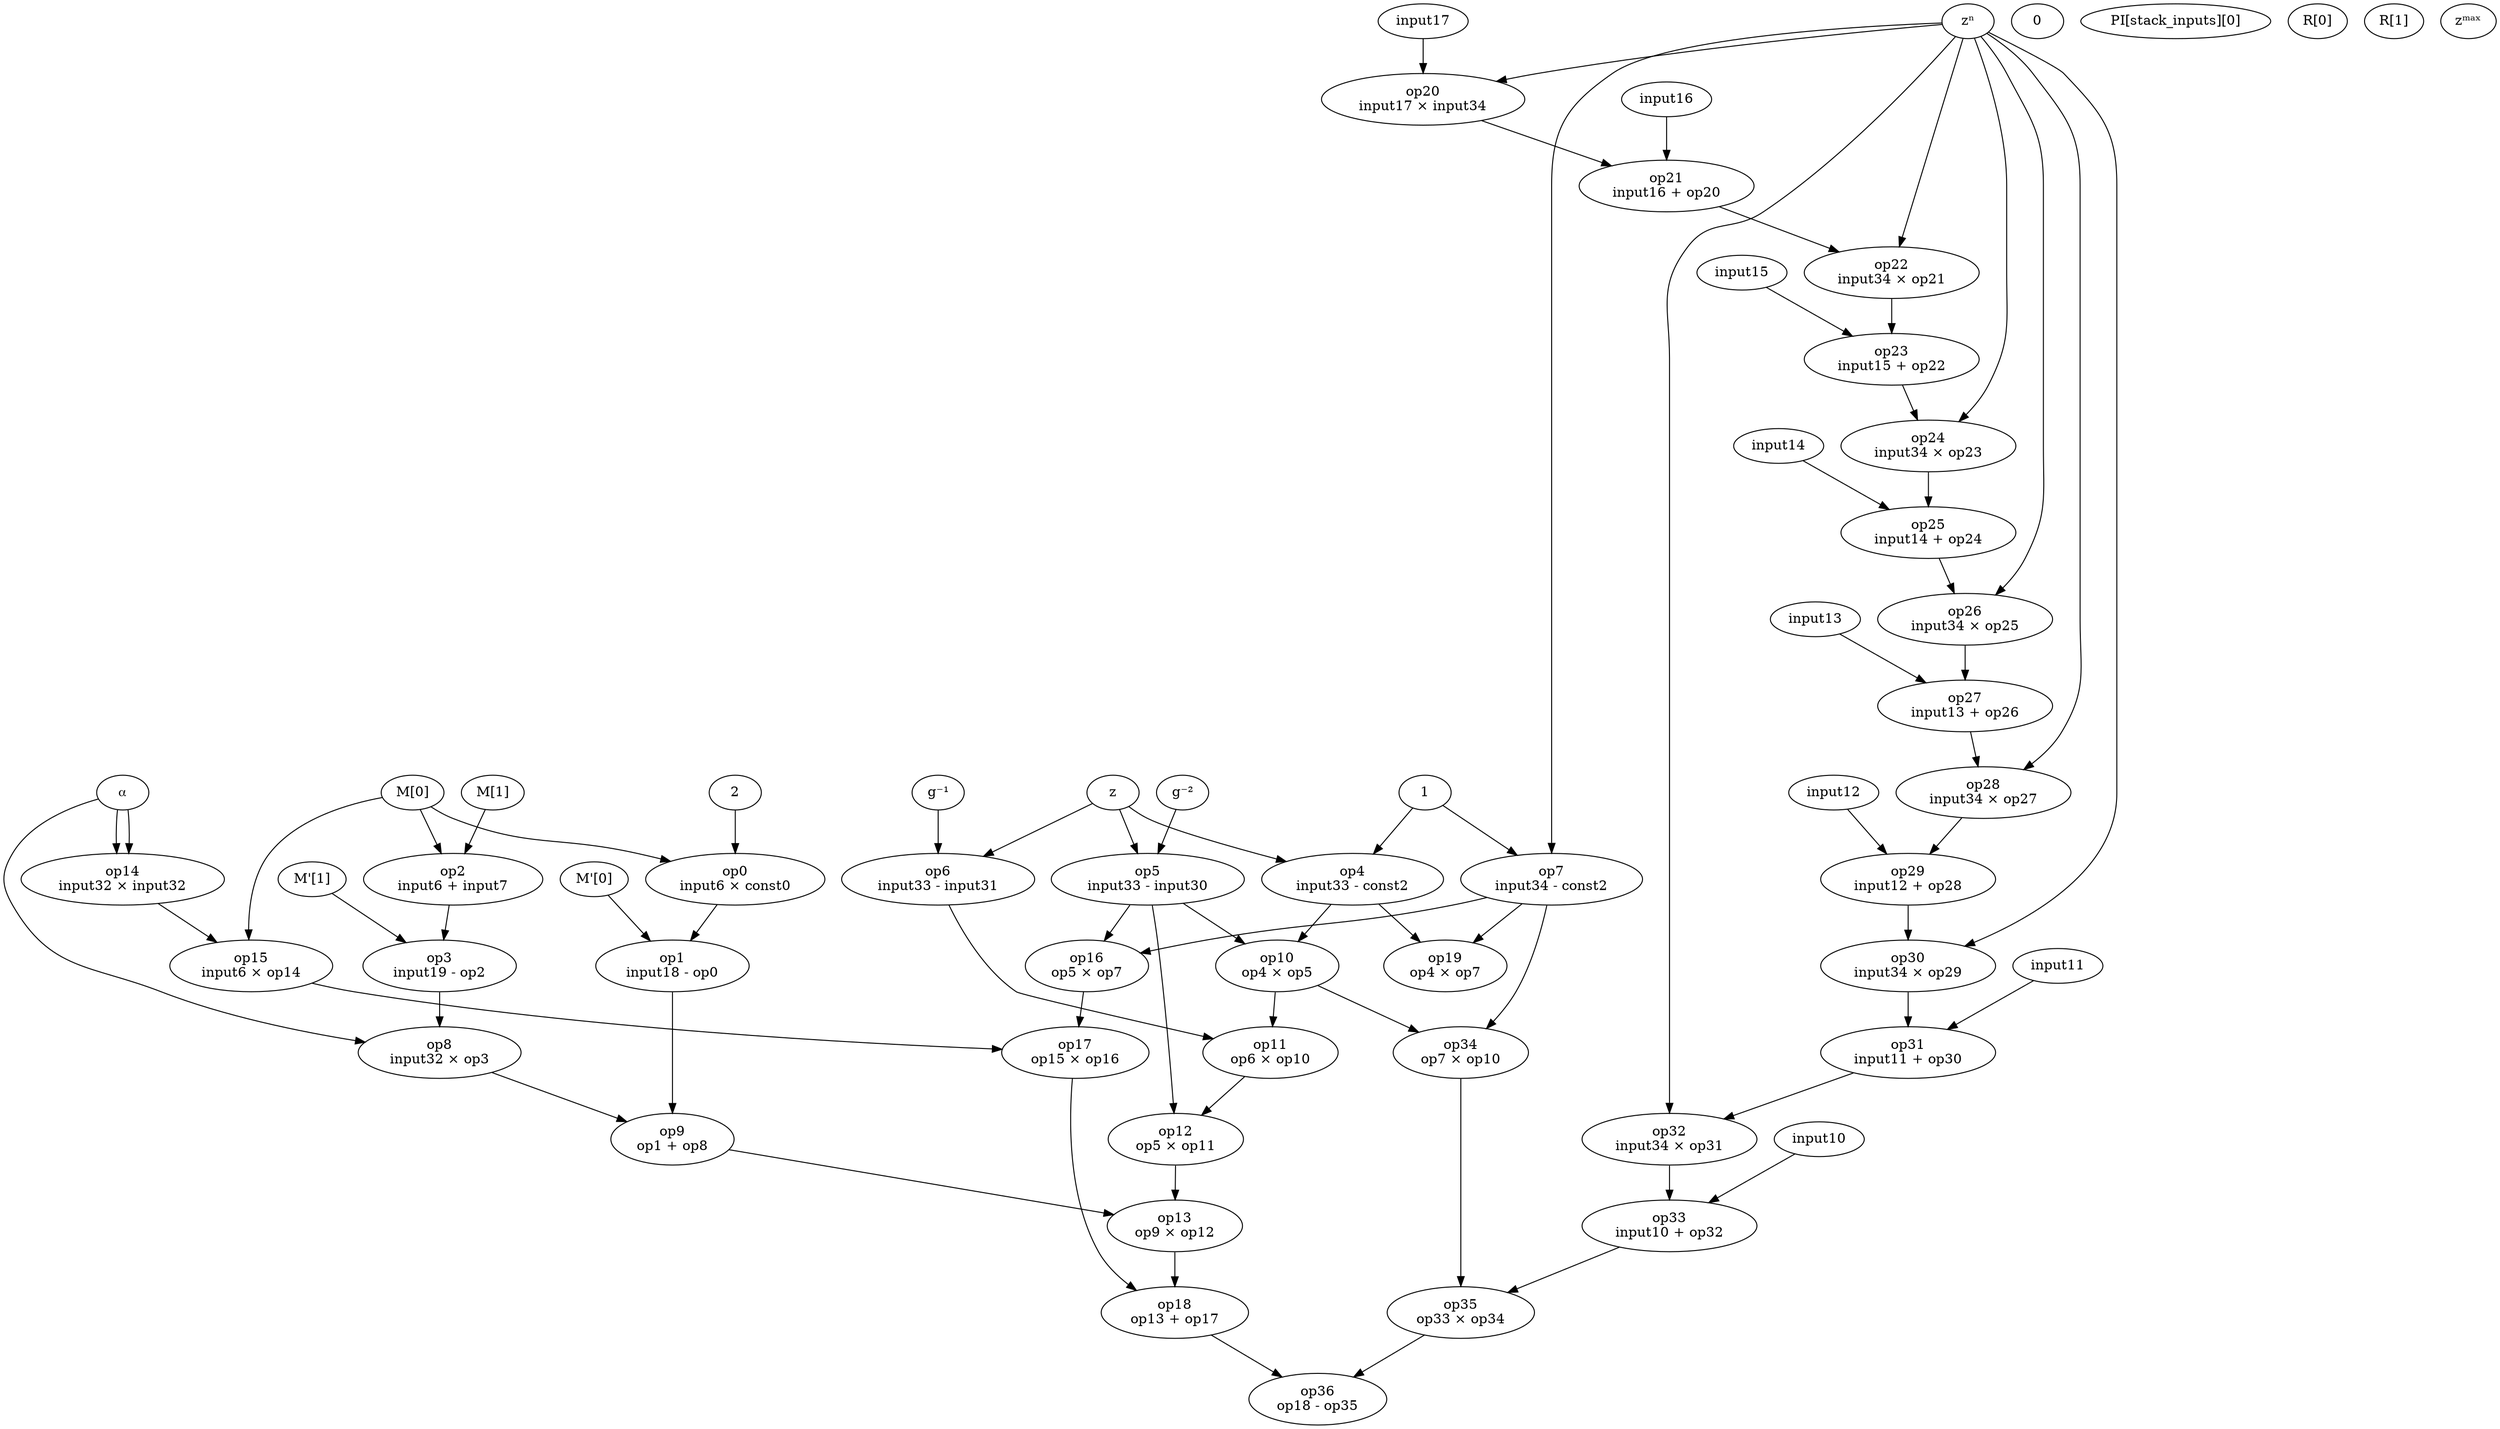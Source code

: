 digraph G {
const0 [label="2"]
const1 [label="0"]
const2 [label="1"]
input0 [label="PI[stack_inputs][0]"]
input4 [label="R[0]"]
input5 [label="R[1]"]
input6 [label="M[0]"]
input7 [label="M[1]"]
input18 [label="M'[0]"]
input19 [label="M'[1]"]
input30 [label="g⁻²"]
input31 [label="g⁻¹"]
input32 [label="⍺"]
input33 [label="z"]
input34 [label="zⁿ"]
input35 [label="zᵐᵃˣ"]
op0 [label="op0\ninput6 × const0"]
input6 -> op0
const0 -> op0
op1 [label="op1\ninput18 - op0"]
input18 -> op1
op0 -> op1
op2 [label="op2\ninput6 + input7"]
input6 -> op2
input7 -> op2
op3 [label="op3\ninput19 - op2"]
input19 -> op3
op2 -> op3
op4 [label="op4\ninput33 - const2"]
input33 -> op4
const2 -> op4
op5 [label="op5\ninput33 - input30"]
input33 -> op5
input30 -> op5
op6 [label="op6\ninput33 - input31"]
input33 -> op6
input31 -> op6
op7 [label="op7\ninput34 - const2"]
input34 -> op7
const2 -> op7
op8 [label="op8\ninput32 × op3"]
input32 -> op8
op3 -> op8
op9 [label="op9\nop1 + op8"]
op1 -> op9
op8 -> op9
op10 [label="op10\nop4 × op5"]
op4 -> op10
op5 -> op10
op11 [label="op11\nop6 × op10"]
op6 -> op11
op10 -> op11
op12 [label="op12\nop5 × op11"]
op5 -> op12
op11 -> op12
op13 [label="op13\nop9 × op12"]
op9 -> op13
op12 -> op13
op14 [label="op14\ninput32 × input32"]
input32 -> op14
input32 -> op14
op15 [label="op15\ninput6 × op14"]
input6 -> op15
op14 -> op15
op16 [label="op16\nop5 × op7"]
op5 -> op16
op7 -> op16
op17 [label="op17\nop15 × op16"]
op15 -> op17
op16 -> op17
op18 [label="op18\nop13 + op17"]
op13 -> op18
op17 -> op18
op19 [label="op19\nop4 × op7"]
op4 -> op19
op7 -> op19
op20 [label="op20\ninput17 × input34"]
input17 -> op20
input34 -> op20
op21 [label="op21\ninput16 + op20"]
input16 -> op21
op20 -> op21
op22 [label="op22\ninput34 × op21"]
input34 -> op22
op21 -> op22
op23 [label="op23\ninput15 + op22"]
input15 -> op23
op22 -> op23
op24 [label="op24\ninput34 × op23"]
input34 -> op24
op23 -> op24
op25 [label="op25\ninput14 + op24"]
input14 -> op25
op24 -> op25
op26 [label="op26\ninput34 × op25"]
input34 -> op26
op25 -> op26
op27 [label="op27\ninput13 + op26"]
input13 -> op27
op26 -> op27
op28 [label="op28\ninput34 × op27"]
input34 -> op28
op27 -> op28
op29 [label="op29\ninput12 + op28"]
input12 -> op29
op28 -> op29
op30 [label="op30\ninput34 × op29"]
input34 -> op30
op29 -> op30
op31 [label="op31\ninput11 + op30"]
input11 -> op31
op30 -> op31
op32 [label="op32\ninput34 × op31"]
input34 -> op32
op31 -> op32
op33 [label="op33\ninput10 + op32"]
input10 -> op33
op32 -> op33
op34 [label="op34\nop7 × op10"]
op7 -> op34
op10 -> op34
op35 [label="op35\nop33 × op34"]
op33 -> op35
op34 -> op35
op36 [label="op36\nop18 - op35"]
op18 -> op36
op35 -> op36
}
